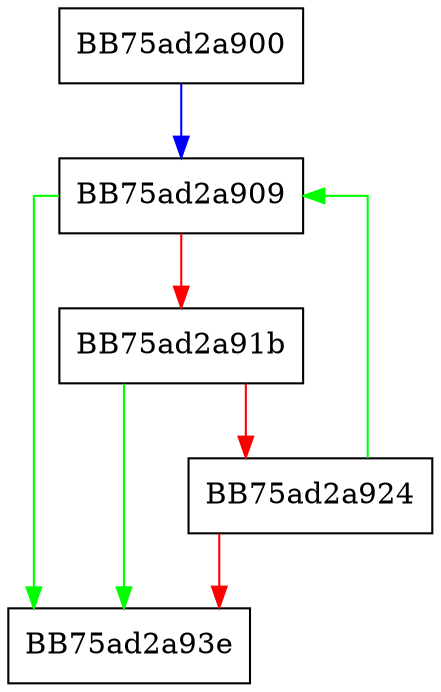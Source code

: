 digraph format_until_scope_end {
  node [shape="box"];
  graph [splines=ortho];
  BB75ad2a900 -> BB75ad2a909 [color="blue"];
  BB75ad2a909 -> BB75ad2a93e [color="green"];
  BB75ad2a909 -> BB75ad2a91b [color="red"];
  BB75ad2a91b -> BB75ad2a93e [color="green"];
  BB75ad2a91b -> BB75ad2a924 [color="red"];
  BB75ad2a924 -> BB75ad2a909 [color="green"];
  BB75ad2a924 -> BB75ad2a93e [color="red"];
}